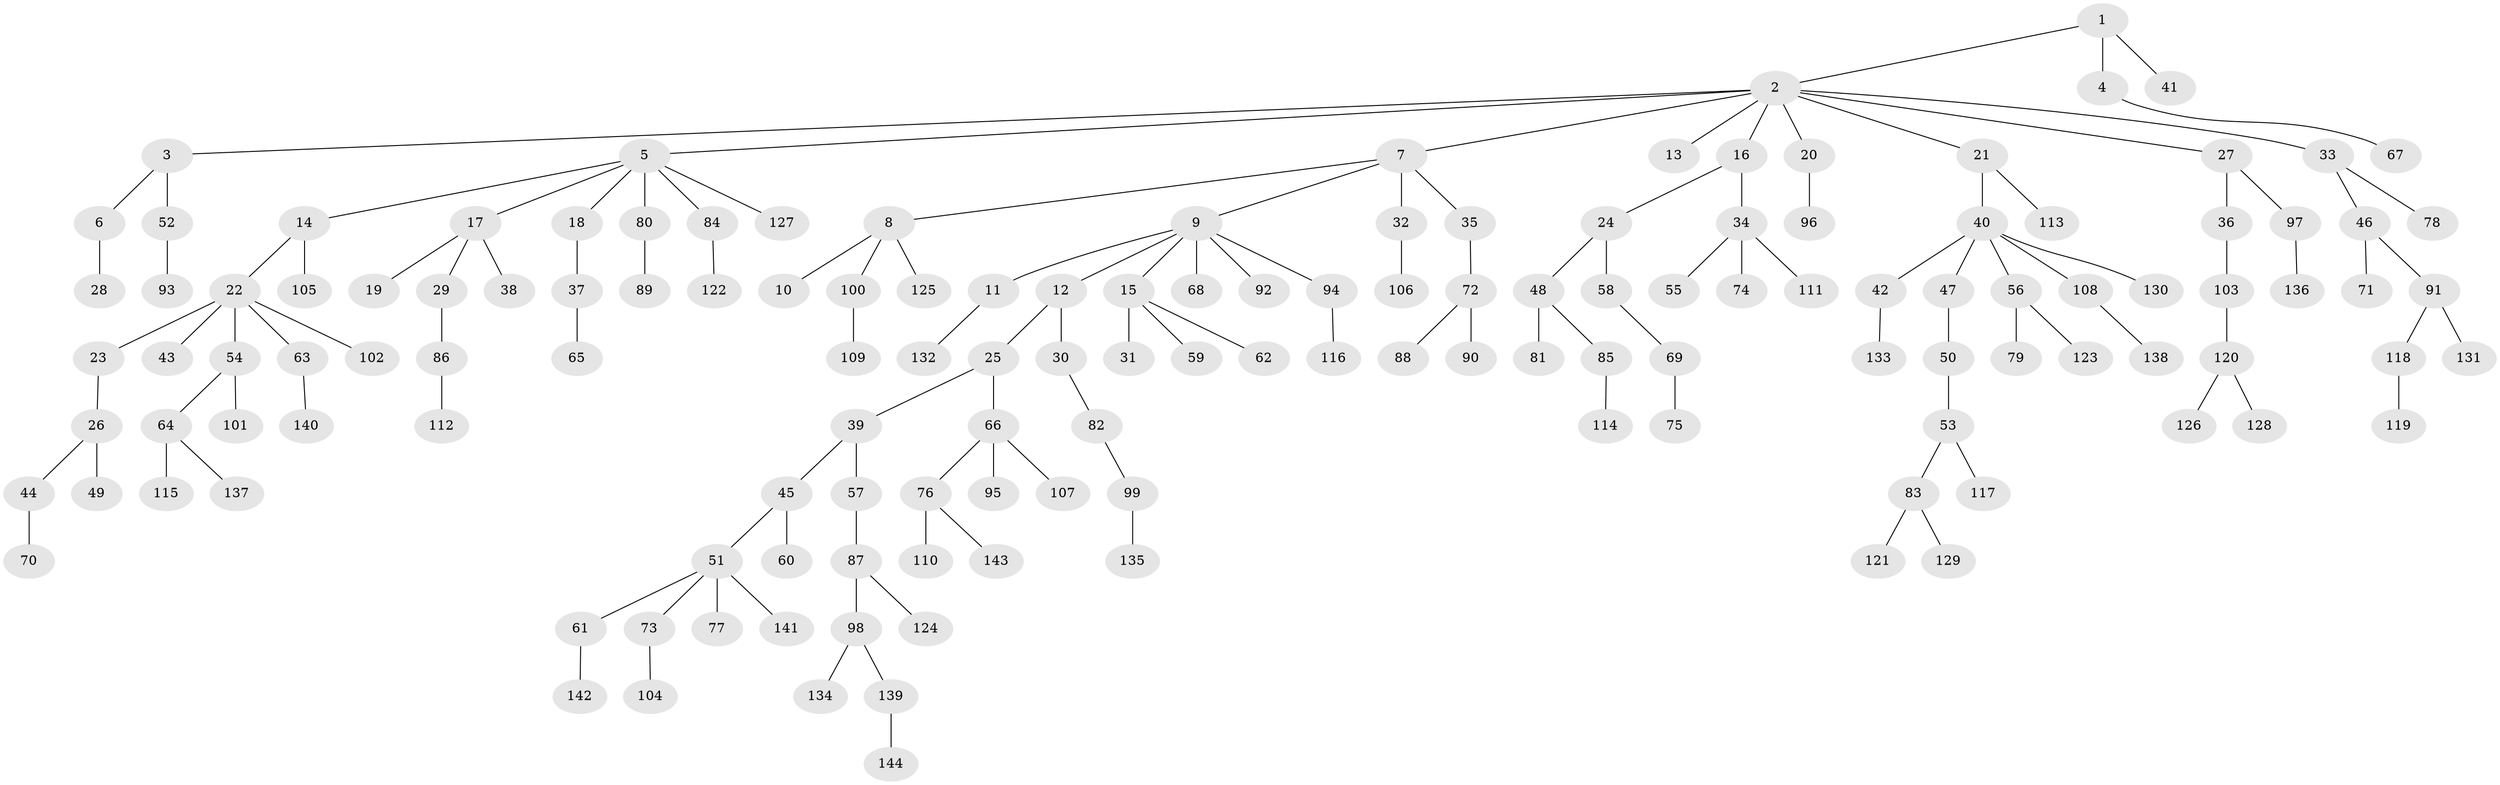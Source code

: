 // coarse degree distribution, {3: 0.1485148514851485, 9: 0.009900990099009901, 5: 0.039603960396039604, 4: 0.019801980198019802, 1: 0.4752475247524752, 2: 0.2871287128712871, 6: 0.019801980198019802}
// Generated by graph-tools (version 1.1) at 2025/37/03/04/25 23:37:25]
// undirected, 144 vertices, 143 edges
graph export_dot {
  node [color=gray90,style=filled];
  1;
  2;
  3;
  4;
  5;
  6;
  7;
  8;
  9;
  10;
  11;
  12;
  13;
  14;
  15;
  16;
  17;
  18;
  19;
  20;
  21;
  22;
  23;
  24;
  25;
  26;
  27;
  28;
  29;
  30;
  31;
  32;
  33;
  34;
  35;
  36;
  37;
  38;
  39;
  40;
  41;
  42;
  43;
  44;
  45;
  46;
  47;
  48;
  49;
  50;
  51;
  52;
  53;
  54;
  55;
  56;
  57;
  58;
  59;
  60;
  61;
  62;
  63;
  64;
  65;
  66;
  67;
  68;
  69;
  70;
  71;
  72;
  73;
  74;
  75;
  76;
  77;
  78;
  79;
  80;
  81;
  82;
  83;
  84;
  85;
  86;
  87;
  88;
  89;
  90;
  91;
  92;
  93;
  94;
  95;
  96;
  97;
  98;
  99;
  100;
  101;
  102;
  103;
  104;
  105;
  106;
  107;
  108;
  109;
  110;
  111;
  112;
  113;
  114;
  115;
  116;
  117;
  118;
  119;
  120;
  121;
  122;
  123;
  124;
  125;
  126;
  127;
  128;
  129;
  130;
  131;
  132;
  133;
  134;
  135;
  136;
  137;
  138;
  139;
  140;
  141;
  142;
  143;
  144;
  1 -- 2;
  1 -- 4;
  1 -- 41;
  2 -- 3;
  2 -- 5;
  2 -- 7;
  2 -- 13;
  2 -- 16;
  2 -- 20;
  2 -- 21;
  2 -- 27;
  2 -- 33;
  3 -- 6;
  3 -- 52;
  4 -- 67;
  5 -- 14;
  5 -- 17;
  5 -- 18;
  5 -- 80;
  5 -- 84;
  5 -- 127;
  6 -- 28;
  7 -- 8;
  7 -- 9;
  7 -- 32;
  7 -- 35;
  8 -- 10;
  8 -- 100;
  8 -- 125;
  9 -- 11;
  9 -- 12;
  9 -- 15;
  9 -- 68;
  9 -- 92;
  9 -- 94;
  11 -- 132;
  12 -- 25;
  12 -- 30;
  14 -- 22;
  14 -- 105;
  15 -- 31;
  15 -- 59;
  15 -- 62;
  16 -- 24;
  16 -- 34;
  17 -- 19;
  17 -- 29;
  17 -- 38;
  18 -- 37;
  20 -- 96;
  21 -- 40;
  21 -- 113;
  22 -- 23;
  22 -- 43;
  22 -- 54;
  22 -- 63;
  22 -- 102;
  23 -- 26;
  24 -- 48;
  24 -- 58;
  25 -- 39;
  25 -- 66;
  26 -- 44;
  26 -- 49;
  27 -- 36;
  27 -- 97;
  29 -- 86;
  30 -- 82;
  32 -- 106;
  33 -- 46;
  33 -- 78;
  34 -- 55;
  34 -- 74;
  34 -- 111;
  35 -- 72;
  36 -- 103;
  37 -- 65;
  39 -- 45;
  39 -- 57;
  40 -- 42;
  40 -- 47;
  40 -- 56;
  40 -- 108;
  40 -- 130;
  42 -- 133;
  44 -- 70;
  45 -- 51;
  45 -- 60;
  46 -- 71;
  46 -- 91;
  47 -- 50;
  48 -- 81;
  48 -- 85;
  50 -- 53;
  51 -- 61;
  51 -- 73;
  51 -- 77;
  51 -- 141;
  52 -- 93;
  53 -- 83;
  53 -- 117;
  54 -- 64;
  54 -- 101;
  56 -- 79;
  56 -- 123;
  57 -- 87;
  58 -- 69;
  61 -- 142;
  63 -- 140;
  64 -- 115;
  64 -- 137;
  66 -- 76;
  66 -- 95;
  66 -- 107;
  69 -- 75;
  72 -- 88;
  72 -- 90;
  73 -- 104;
  76 -- 110;
  76 -- 143;
  80 -- 89;
  82 -- 99;
  83 -- 121;
  83 -- 129;
  84 -- 122;
  85 -- 114;
  86 -- 112;
  87 -- 98;
  87 -- 124;
  91 -- 118;
  91 -- 131;
  94 -- 116;
  97 -- 136;
  98 -- 134;
  98 -- 139;
  99 -- 135;
  100 -- 109;
  103 -- 120;
  108 -- 138;
  118 -- 119;
  120 -- 126;
  120 -- 128;
  139 -- 144;
}

